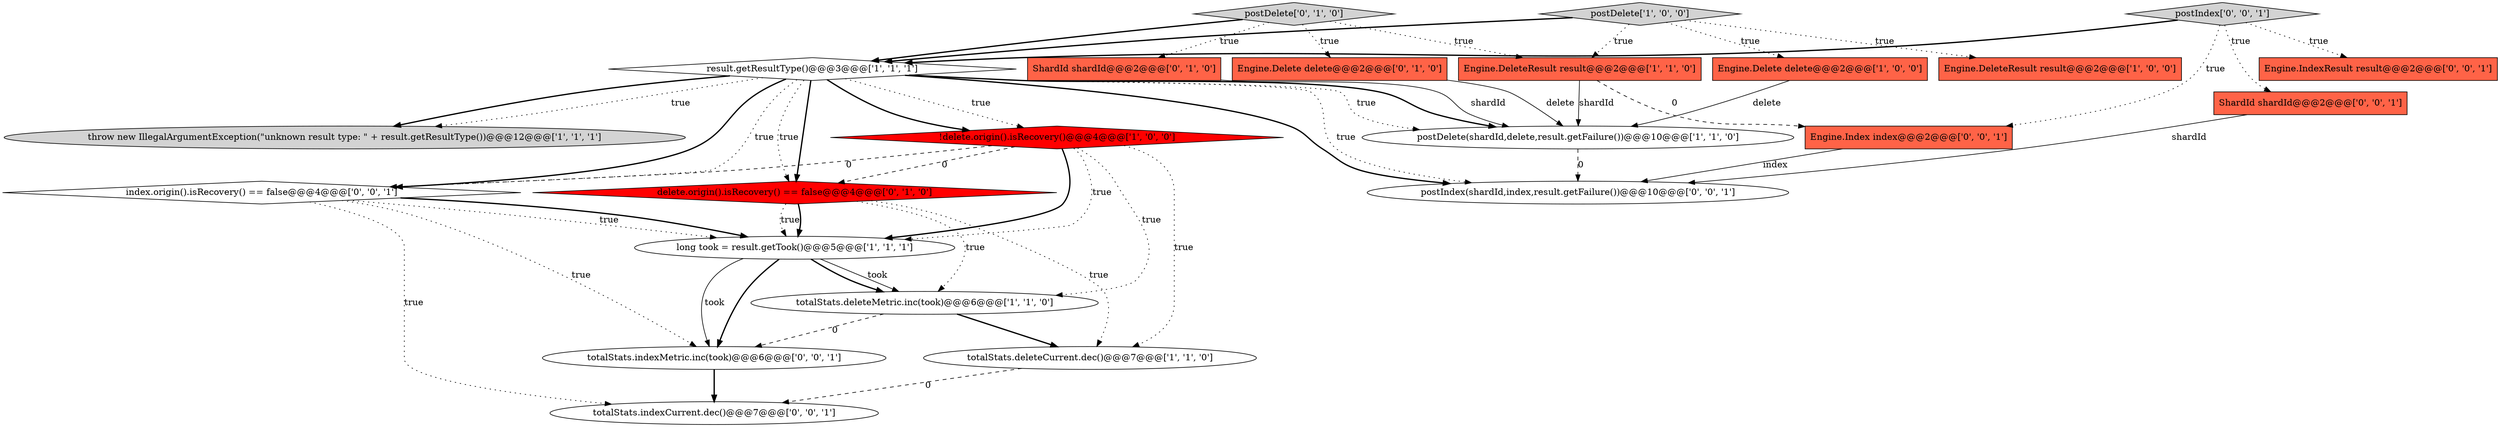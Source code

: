 digraph {
0 [style = filled, label = "throw new IllegalArgumentException(\"unknown result type: \" + result.getResultType())@@@12@@@['1', '1', '1']", fillcolor = lightgray, shape = ellipse image = "AAA0AAABBB1BBB"];
18 [style = filled, label = "totalStats.indexCurrent.dec()@@@7@@@['0', '0', '1']", fillcolor = white, shape = ellipse image = "AAA0AAABBB3BBB"];
10 [style = filled, label = "!delete.origin().isRecovery()@@@4@@@['1', '0', '0']", fillcolor = red, shape = diamond image = "AAA1AAABBB1BBB"];
22 [style = filled, label = "Engine.Index index@@@2@@@['0', '0', '1']", fillcolor = tomato, shape = box image = "AAA0AAABBB3BBB"];
3 [style = filled, label = "totalStats.deleteCurrent.dec()@@@7@@@['1', '1', '0']", fillcolor = white, shape = ellipse image = "AAA0AAABBB1BBB"];
6 [style = filled, label = "postDelete['1', '0', '0']", fillcolor = lightgray, shape = diamond image = "AAA0AAABBB1BBB"];
20 [style = filled, label = "totalStats.indexMetric.inc(took)@@@6@@@['0', '0', '1']", fillcolor = white, shape = ellipse image = "AAA0AAABBB3BBB"];
7 [style = filled, label = "totalStats.deleteMetric.inc(took)@@@6@@@['1', '1', '0']", fillcolor = white, shape = ellipse image = "AAA0AAABBB1BBB"];
2 [style = filled, label = "long took = result.getTook()@@@5@@@['1', '1', '1']", fillcolor = white, shape = ellipse image = "AAA0AAABBB1BBB"];
9 [style = filled, label = "Engine.DeleteResult result@@@2@@@['1', '1', '0']", fillcolor = tomato, shape = box image = "AAA0AAABBB1BBB"];
1 [style = filled, label = "result.getResultType()@@@3@@@['1', '1', '1']", fillcolor = white, shape = diamond image = "AAA0AAABBB1BBB"];
13 [style = filled, label = "delete.origin().isRecovery() == false@@@4@@@['0', '1', '0']", fillcolor = red, shape = diamond image = "AAA1AAABBB2BBB"];
19 [style = filled, label = "index.origin().isRecovery() == false@@@4@@@['0', '0', '1']", fillcolor = white, shape = diamond image = "AAA0AAABBB3BBB"];
21 [style = filled, label = "postIndex(shardId,index,result.getFailure())@@@10@@@['0', '0', '1']", fillcolor = white, shape = ellipse image = "AAA0AAABBB3BBB"];
8 [style = filled, label = "postDelete(shardId,delete,result.getFailure())@@@10@@@['1', '1', '0']", fillcolor = white, shape = ellipse image = "AAA0AAABBB1BBB"];
4 [style = filled, label = "Engine.Delete delete@@@2@@@['1', '0', '0']", fillcolor = tomato, shape = box image = "AAA0AAABBB1BBB"];
17 [style = filled, label = "ShardId shardId@@@2@@@['0', '0', '1']", fillcolor = tomato, shape = box image = "AAA0AAABBB3BBB"];
12 [style = filled, label = "postDelete['0', '1', '0']", fillcolor = lightgray, shape = diamond image = "AAA0AAABBB2BBB"];
14 [style = filled, label = "ShardId shardId@@@2@@@['0', '1', '0']", fillcolor = tomato, shape = box image = "AAA0AAABBB2BBB"];
15 [style = filled, label = "Engine.IndexResult result@@@2@@@['0', '0', '1']", fillcolor = tomato, shape = box image = "AAA0AAABBB3BBB"];
16 [style = filled, label = "postIndex['0', '0', '1']", fillcolor = lightgray, shape = diamond image = "AAA0AAABBB3BBB"];
5 [style = filled, label = "Engine.DeleteResult result@@@2@@@['1', '0', '0']", fillcolor = tomato, shape = box image = "AAA0AAABBB1BBB"];
11 [style = filled, label = "Engine.Delete delete@@@2@@@['0', '1', '0']", fillcolor = tomato, shape = box image = "AAA0AAABBB2BBB"];
2->20 [style = solid, label="took"];
2->20 [style = bold, label=""];
1->10 [style = dotted, label="true"];
1->8 [style = bold, label=""];
13->3 [style = dotted, label="true"];
19->2 [style = dotted, label="true"];
10->19 [style = dashed, label="0"];
19->20 [style = dotted, label="true"];
3->18 [style = dashed, label="0"];
16->17 [style = dotted, label="true"];
16->15 [style = dotted, label="true"];
19->18 [style = dotted, label="true"];
22->21 [style = solid, label="index"];
10->3 [style = dotted, label="true"];
1->21 [style = dotted, label="true"];
7->20 [style = dashed, label="0"];
9->22 [style = dashed, label="0"];
13->7 [style = dotted, label="true"];
1->0 [style = bold, label=""];
19->2 [style = bold, label=""];
16->22 [style = dotted, label="true"];
10->13 [style = dashed, label="0"];
8->21 [style = dashed, label="0"];
12->1 [style = bold, label=""];
1->19 [style = dotted, label="true"];
1->13 [style = bold, label=""];
7->3 [style = bold, label=""];
12->11 [style = dotted, label="true"];
17->21 [style = solid, label="shardId"];
1->13 [style = dotted, label="true"];
13->2 [style = dotted, label="true"];
6->1 [style = bold, label=""];
12->14 [style = dotted, label="true"];
20->18 [style = bold, label=""];
6->4 [style = dotted, label="true"];
6->9 [style = dotted, label="true"];
10->2 [style = dotted, label="true"];
16->1 [style = bold, label=""];
1->21 [style = bold, label=""];
2->7 [style = solid, label="took"];
1->8 [style = dotted, label="true"];
13->2 [style = bold, label=""];
14->8 [style = solid, label="shardId"];
11->8 [style = solid, label="delete"];
10->2 [style = bold, label=""];
1->0 [style = dotted, label="true"];
2->7 [style = bold, label=""];
1->19 [style = bold, label=""];
9->8 [style = solid, label="shardId"];
1->10 [style = bold, label=""];
4->8 [style = solid, label="delete"];
10->7 [style = dotted, label="true"];
6->5 [style = dotted, label="true"];
12->9 [style = dotted, label="true"];
}
